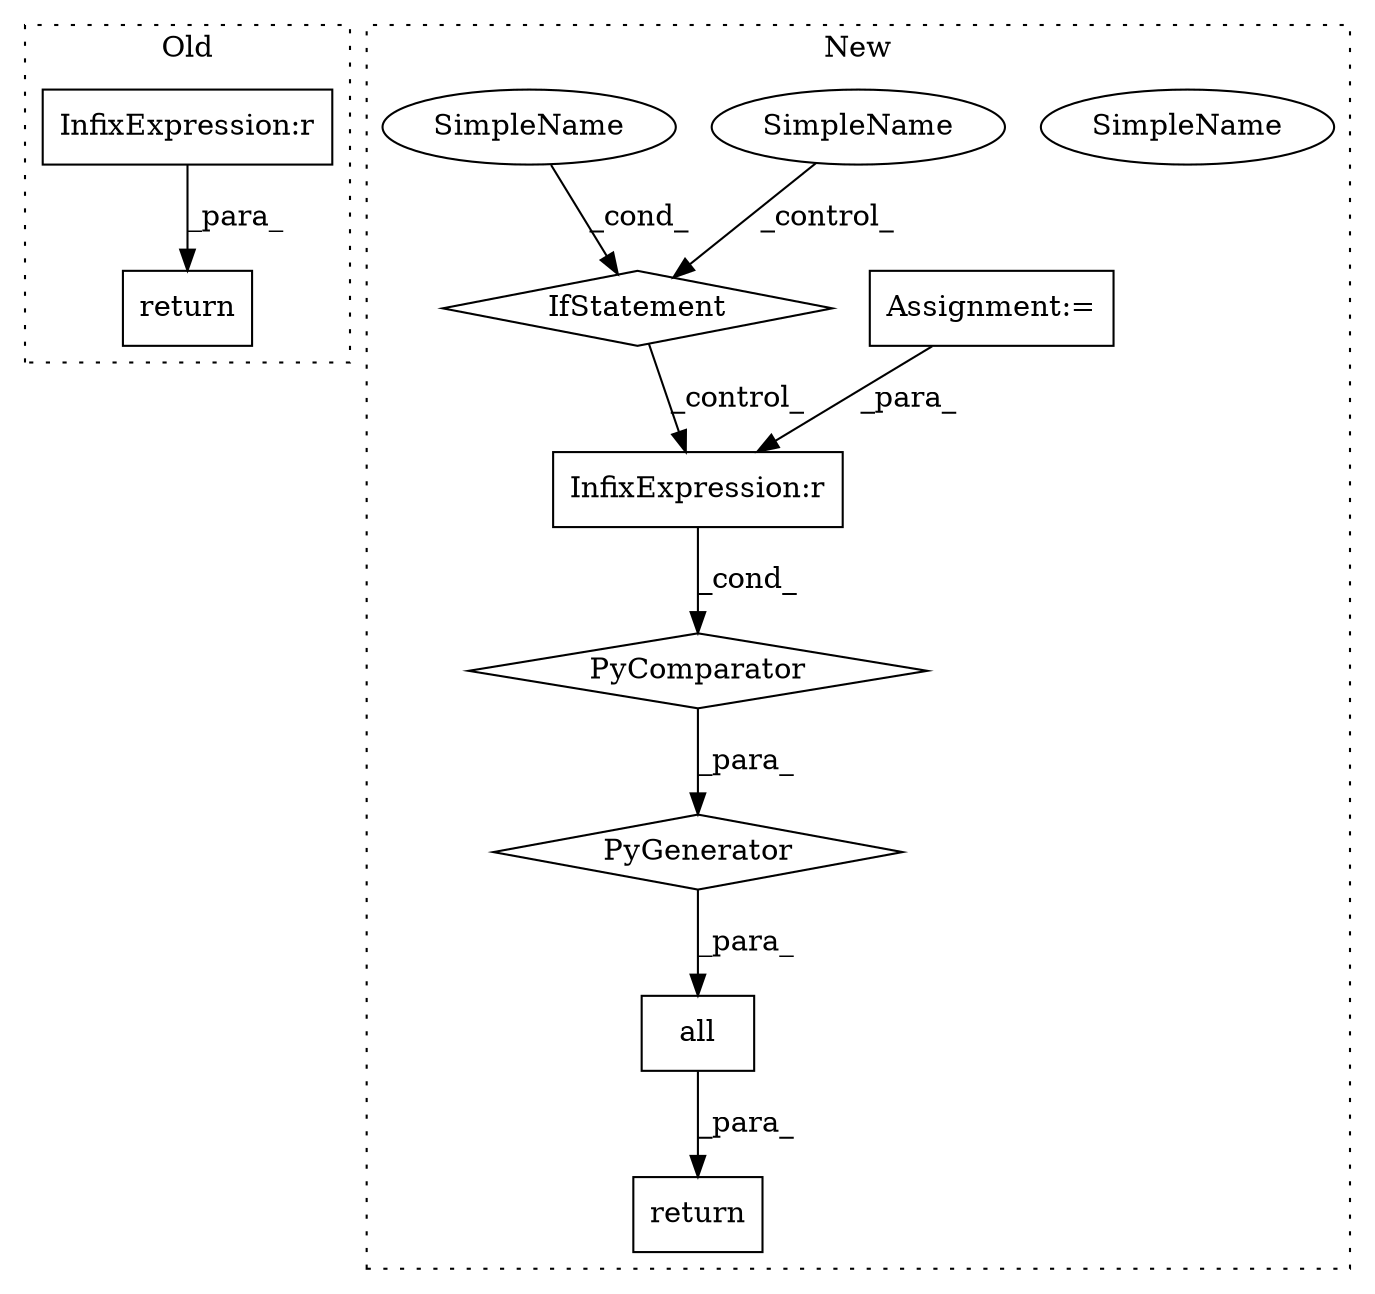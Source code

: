 digraph G {
subgraph cluster0 {
1 [label="return" a="41" s="5586" l="7" shape="box"];
7 [label="InfixExpression:r" a="27" s="5611" l="4" shape="box"];
label = "Old";
style="dotted";
}
subgraph cluster1 {
2 [label="all" a="32" s="5593,5809" l="13,-3" shape="box"];
3 [label="return" a="41" s="5586" l="7" shape="box"];
4 [label="Assignment:=" a="7" s="5775" l="28" shape="box"];
5 [label="PyComparator" a="113" s="5775" l="28" shape="diamond"];
6 [label="PyGenerator" a="107" s="5606" l="203" shape="diamond"];
8 [label="InfixExpression:r" a="27" s="5621" l="4" shape="box"];
9 [label="IfStatement" a="25" s="5685" l="29" shape="diamond"];
10 [label="SimpleName" a="42" s="5709" l="5" shape="ellipse"];
11 [label="SimpleName" a="42" s="5798" l="5" shape="ellipse"];
12 [label="SimpleName" a="42" s="5709" l="5" shape="ellipse"];
label = "New";
style="dotted";
}
2 -> 3 [label="_para_"];
4 -> 8 [label="_para_"];
5 -> 6 [label="_para_"];
6 -> 2 [label="_para_"];
7 -> 1 [label="_para_"];
8 -> 5 [label="_cond_"];
9 -> 8 [label="_control_"];
11 -> 9 [label="_control_"];
12 -> 9 [label="_cond_"];
}